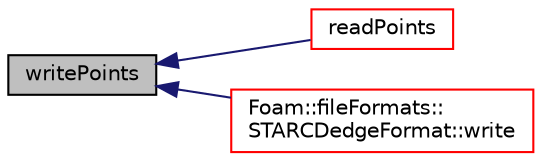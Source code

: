digraph "writePoints"
{
  bgcolor="transparent";
  edge [fontname="Helvetica",fontsize="10",labelfontname="Helvetica",labelfontsize="10"];
  node [fontname="Helvetica",fontsize="10",shape=record];
  rankdir="LR";
  Node1 [label="writePoints",height=0.2,width=0.4,color="black", fillcolor="grey75", style="filled", fontcolor="black"];
  Node1 -> Node2 [dir="back",color="midnightblue",fontsize="10",style="solid",fontname="Helvetica"];
  Node2 [label="readPoints",height=0.2,width=0.4,color="red",URL="$a02521.html#a72132a8799b05e40e6436869b5f17693",tooltip="Read points from a (.vrt) file. "];
  Node1 -> Node3 [dir="back",color="midnightblue",fontsize="10",style="solid",fontname="Helvetica"];
  Node3 [label="Foam::fileFormats::\lSTARCDedgeFormat::write",height=0.2,width=0.4,color="red",URL="$a02522.html#ac93279b51e2eb12dc1a54daf46bbca98",tooltip="Write edge mesh. "];
}
